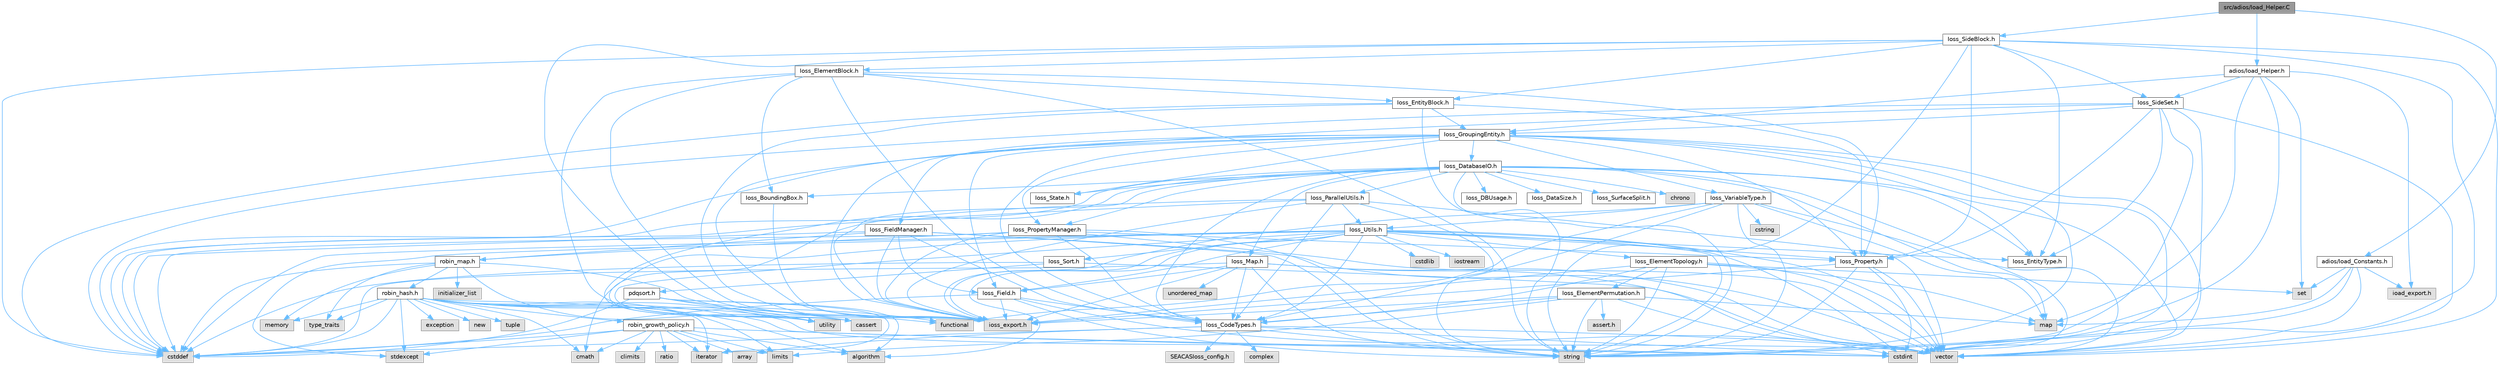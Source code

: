 digraph "src/adios/Ioad_Helper.C"
{
 // INTERACTIVE_SVG=YES
 // LATEX_PDF_SIZE
  bgcolor="transparent";
  edge [fontname=Helvetica,fontsize=10,labelfontname=Helvetica,labelfontsize=10];
  node [fontname=Helvetica,fontsize=10,shape=box,height=0.2,width=0.4];
  Node1 [id="Node000001",label="src/adios/Ioad_Helper.C",height=0.2,width=0.4,color="gray40", fillcolor="grey60", style="filled", fontcolor="black",tooltip=" "];
  Node1 -> Node2 [id="edge1_Node000001_Node000002",color="steelblue1",style="solid",tooltip=" "];
  Node2 [id="Node000002",label="Ioss_SideBlock.h",height=0.2,width=0.4,color="grey40", fillcolor="white", style="filled",URL="$Ioss__SideBlock_8h.html",tooltip=" "];
  Node2 -> Node3 [id="edge2_Node000002_Node000003",color="steelblue1",style="solid",tooltip=" "];
  Node3 [id="Node000003",label="ioss_export.h",height=0.2,width=0.4,color="grey60", fillcolor="#E0E0E0", style="filled",tooltip=" "];
  Node2 -> Node4 [id="edge3_Node000002_Node000004",color="steelblue1",style="solid",tooltip=" "];
  Node4 [id="Node000004",label="Ioss_ElementBlock.h",height=0.2,width=0.4,color="grey40", fillcolor="white", style="filled",URL="$Ioss__ElementBlock_8h.html",tooltip=" "];
  Node4 -> Node3 [id="edge4_Node000004_Node000003",color="steelblue1",style="solid",tooltip=" "];
  Node4 -> Node5 [id="edge5_Node000004_Node000005",color="steelblue1",style="solid",tooltip=" "];
  Node5 [id="Node000005",label="Ioss_BoundingBox.h",height=0.2,width=0.4,color="grey40", fillcolor="white", style="filled",URL="$Ioss__BoundingBox_8h.html",tooltip=" "];
  Node5 -> Node3 [id="edge6_Node000005_Node000003",color="steelblue1",style="solid",tooltip=" "];
  Node4 -> Node6 [id="edge7_Node000004_Node000006",color="steelblue1",style="solid",tooltip=" "];
  Node6 [id="Node000006",label="Ioss_CodeTypes.h",height=0.2,width=0.4,color="grey40", fillcolor="white", style="filled",URL="$Ioss__CodeTypes_8h.html",tooltip=" "];
  Node6 -> Node7 [id="edge8_Node000006_Node000007",color="steelblue1",style="solid",tooltip=" "];
  Node7 [id="Node000007",label="array",height=0.2,width=0.4,color="grey60", fillcolor="#E0E0E0", style="filled",tooltip=" "];
  Node6 -> Node8 [id="edge9_Node000006_Node000008",color="steelblue1",style="solid",tooltip=" "];
  Node8 [id="Node000008",label="cstddef",height=0.2,width=0.4,color="grey60", fillcolor="#E0E0E0", style="filled",tooltip=" "];
  Node6 -> Node9 [id="edge10_Node000006_Node000009",color="steelblue1",style="solid",tooltip=" "];
  Node9 [id="Node000009",label="cstdint",height=0.2,width=0.4,color="grey60", fillcolor="#E0E0E0", style="filled",tooltip=" "];
  Node6 -> Node10 [id="edge11_Node000006_Node000010",color="steelblue1",style="solid",tooltip=" "];
  Node10 [id="Node000010",label="string",height=0.2,width=0.4,color="grey60", fillcolor="#E0E0E0", style="filled",tooltip=" "];
  Node6 -> Node11 [id="edge12_Node000006_Node000011",color="steelblue1",style="solid",tooltip=" "];
  Node11 [id="Node000011",label="vector",height=0.2,width=0.4,color="grey60", fillcolor="#E0E0E0", style="filled",tooltip=" "];
  Node6 -> Node12 [id="edge13_Node000006_Node000012",color="steelblue1",style="solid",tooltip=" "];
  Node12 [id="Node000012",label="SEACASIoss_config.h",height=0.2,width=0.4,color="grey60", fillcolor="#E0E0E0", style="filled",tooltip=" "];
  Node6 -> Node13 [id="edge14_Node000006_Node000013",color="steelblue1",style="solid",tooltip=" "];
  Node13 [id="Node000013",label="complex",height=0.2,width=0.4,color="grey60", fillcolor="#E0E0E0", style="filled",tooltip=" "];
  Node4 -> Node14 [id="edge15_Node000004_Node000014",color="steelblue1",style="solid",tooltip=" "];
  Node14 [id="Node000014",label="Ioss_EntityBlock.h",height=0.2,width=0.4,color="grey40", fillcolor="white", style="filled",URL="$Ioss__EntityBlock_8h.html",tooltip=" "];
  Node14 -> Node3 [id="edge16_Node000014_Node000003",color="steelblue1",style="solid",tooltip=" "];
  Node14 -> Node15 [id="edge17_Node000014_Node000015",color="steelblue1",style="solid",tooltip=" "];
  Node15 [id="Node000015",label="Ioss_GroupingEntity.h",height=0.2,width=0.4,color="grey40", fillcolor="white", style="filled",URL="$Ioss__GroupingEntity_8h.html",tooltip=" "];
  Node15 -> Node3 [id="edge18_Node000015_Node000003",color="steelblue1",style="solid",tooltip=" "];
  Node15 -> Node6 [id="edge19_Node000015_Node000006",color="steelblue1",style="solid",tooltip=" "];
  Node15 -> Node16 [id="edge20_Node000015_Node000016",color="steelblue1",style="solid",tooltip=" "];
  Node16 [id="Node000016",label="Ioss_DatabaseIO.h",height=0.2,width=0.4,color="grey40", fillcolor="white", style="filled",URL="$Ioss__DatabaseIO_8h.html",tooltip=" "];
  Node16 -> Node3 [id="edge21_Node000016_Node000003",color="steelblue1",style="solid",tooltip=" "];
  Node16 -> Node5 [id="edge22_Node000016_Node000005",color="steelblue1",style="solid",tooltip=" "];
  Node16 -> Node6 [id="edge23_Node000016_Node000006",color="steelblue1",style="solid",tooltip=" "];
  Node16 -> Node17 [id="edge24_Node000016_Node000017",color="steelblue1",style="solid",tooltip=" "];
  Node17 [id="Node000017",label="Ioss_DBUsage.h",height=0.2,width=0.4,color="grey40", fillcolor="white", style="filled",URL="$Ioss__DBUsage_8h.html",tooltip=" "];
  Node16 -> Node18 [id="edge25_Node000016_Node000018",color="steelblue1",style="solid",tooltip=" "];
  Node18 [id="Node000018",label="Ioss_DataSize.h",height=0.2,width=0.4,color="grey40", fillcolor="white", style="filled",URL="$Ioss__DataSize_8h.html",tooltip=" "];
  Node16 -> Node19 [id="edge26_Node000016_Node000019",color="steelblue1",style="solid",tooltip=" "];
  Node19 [id="Node000019",label="Ioss_EntityType.h",height=0.2,width=0.4,color="grey40", fillcolor="white", style="filled",URL="$Ioss__EntityType_8h.html",tooltip=" "];
  Node16 -> Node20 [id="edge27_Node000016_Node000020",color="steelblue1",style="solid",tooltip=" "];
  Node20 [id="Node000020",label="Ioss_Map.h",height=0.2,width=0.4,color="grey40", fillcolor="white", style="filled",URL="$Ioss__Map_8h.html",tooltip=" "];
  Node20 -> Node3 [id="edge28_Node000020_Node000003",color="steelblue1",style="solid",tooltip=" "];
  Node20 -> Node6 [id="edge29_Node000020_Node000006",color="steelblue1",style="solid",tooltip=" "];
  Node20 -> Node21 [id="edge30_Node000020_Node000021",color="steelblue1",style="solid",tooltip=" "];
  Node21 [id="Node000021",label="Ioss_Field.h",height=0.2,width=0.4,color="grey40", fillcolor="white", style="filled",URL="$Ioss__Field_8h.html",tooltip=" "];
  Node21 -> Node3 [id="edge31_Node000021_Node000003",color="steelblue1",style="solid",tooltip=" "];
  Node21 -> Node6 [id="edge32_Node000021_Node000006",color="steelblue1",style="solid",tooltip=" "];
  Node21 -> Node8 [id="edge33_Node000021_Node000008",color="steelblue1",style="solid",tooltip=" "];
  Node21 -> Node10 [id="edge34_Node000021_Node000010",color="steelblue1",style="solid",tooltip=" "];
  Node21 -> Node11 [id="edge35_Node000021_Node000011",color="steelblue1",style="solid",tooltip=" "];
  Node20 -> Node8 [id="edge36_Node000020_Node000008",color="steelblue1",style="solid",tooltip=" "];
  Node20 -> Node9 [id="edge37_Node000020_Node000009",color="steelblue1",style="solid",tooltip=" "];
  Node20 -> Node10 [id="edge38_Node000020_Node000010",color="steelblue1",style="solid",tooltip=" "];
  Node20 -> Node11 [id="edge39_Node000020_Node000011",color="steelblue1",style="solid",tooltip=" "];
  Node20 -> Node22 [id="edge40_Node000020_Node000022",color="steelblue1",style="solid",tooltip=" "];
  Node22 [id="Node000022",label="unordered_map",height=0.2,width=0.4,color="grey60", fillcolor="#E0E0E0", style="filled",tooltip=" "];
  Node16 -> Node23 [id="edge41_Node000016_Node000023",color="steelblue1",style="solid",tooltip=" "];
  Node23 [id="Node000023",label="Ioss_ParallelUtils.h",height=0.2,width=0.4,color="grey40", fillcolor="white", style="filled",URL="$Ioss__ParallelUtils_8h.html",tooltip=" "];
  Node23 -> Node3 [id="edge42_Node000023_Node000003",color="steelblue1",style="solid",tooltip=" "];
  Node23 -> Node6 [id="edge43_Node000023_Node000006",color="steelblue1",style="solid",tooltip=" "];
  Node23 -> Node24 [id="edge44_Node000023_Node000024",color="steelblue1",style="solid",tooltip=" "];
  Node24 [id="Node000024",label="Ioss_Utils.h",height=0.2,width=0.4,color="grey40", fillcolor="white", style="filled",URL="$Ioss__Utils_8h.html",tooltip=" "];
  Node24 -> Node3 [id="edge45_Node000024_Node000003",color="steelblue1",style="solid",tooltip=" "];
  Node24 -> Node6 [id="edge46_Node000024_Node000006",color="steelblue1",style="solid",tooltip=" "];
  Node24 -> Node25 [id="edge47_Node000024_Node000025",color="steelblue1",style="solid",tooltip=" "];
  Node25 [id="Node000025",label="Ioss_ElementTopology.h",height=0.2,width=0.4,color="grey40", fillcolor="white", style="filled",URL="$Ioss__ElementTopology_8h.html",tooltip=" "];
  Node25 -> Node3 [id="edge48_Node000025_Node000003",color="steelblue1",style="solid",tooltip=" "];
  Node25 -> Node6 [id="edge49_Node000025_Node000006",color="steelblue1",style="solid",tooltip=" "];
  Node25 -> Node26 [id="edge50_Node000025_Node000026",color="steelblue1",style="solid",tooltip=" "];
  Node26 [id="Node000026",label="Ioss_ElementPermutation.h",height=0.2,width=0.4,color="grey40", fillcolor="white", style="filled",URL="$Ioss__ElementPermutation_8h.html",tooltip=" "];
  Node26 -> Node3 [id="edge51_Node000026_Node000003",color="steelblue1",style="solid",tooltip=" "];
  Node26 -> Node6 [id="edge52_Node000026_Node000006",color="steelblue1",style="solid",tooltip=" "];
  Node26 -> Node27 [id="edge53_Node000026_Node000027",color="steelblue1",style="solid",tooltip=" "];
  Node27 [id="Node000027",label="assert.h",height=0.2,width=0.4,color="grey60", fillcolor="#E0E0E0", style="filled",tooltip=" "];
  Node26 -> Node28 [id="edge54_Node000026_Node000028",color="steelblue1",style="solid",tooltip=" "];
  Node28 [id="Node000028",label="limits",height=0.2,width=0.4,color="grey60", fillcolor="#E0E0E0", style="filled",tooltip=" "];
  Node26 -> Node29 [id="edge55_Node000026_Node000029",color="steelblue1",style="solid",tooltip=" "];
  Node29 [id="Node000029",label="map",height=0.2,width=0.4,color="grey60", fillcolor="#E0E0E0", style="filled",tooltip=" "];
  Node26 -> Node10 [id="edge56_Node000026_Node000010",color="steelblue1",style="solid",tooltip=" "];
  Node26 -> Node11 [id="edge57_Node000026_Node000011",color="steelblue1",style="solid",tooltip=" "];
  Node25 -> Node29 [id="edge58_Node000025_Node000029",color="steelblue1",style="solid",tooltip=" "];
  Node25 -> Node30 [id="edge59_Node000025_Node000030",color="steelblue1",style="solid",tooltip=" "];
  Node30 [id="Node000030",label="set",height=0.2,width=0.4,color="grey60", fillcolor="#E0E0E0", style="filled",tooltip=" "];
  Node25 -> Node10 [id="edge60_Node000025_Node000010",color="steelblue1",style="solid",tooltip=" "];
  Node25 -> Node11 [id="edge61_Node000025_Node000011",color="steelblue1",style="solid",tooltip=" "];
  Node24 -> Node19 [id="edge62_Node000024_Node000019",color="steelblue1",style="solid",tooltip=" "];
  Node24 -> Node21 [id="edge63_Node000024_Node000021",color="steelblue1",style="solid",tooltip=" "];
  Node24 -> Node31 [id="edge64_Node000024_Node000031",color="steelblue1",style="solid",tooltip=" "];
  Node31 [id="Node000031",label="Ioss_Property.h",height=0.2,width=0.4,color="grey40", fillcolor="white", style="filled",URL="$Ioss__Property_8h.html",tooltip=" "];
  Node31 -> Node3 [id="edge65_Node000031_Node000003",color="steelblue1",style="solid",tooltip=" "];
  Node31 -> Node9 [id="edge66_Node000031_Node000009",color="steelblue1",style="solid",tooltip=" "];
  Node31 -> Node10 [id="edge67_Node000031_Node000010",color="steelblue1",style="solid",tooltip=" "];
  Node31 -> Node11 [id="edge68_Node000031_Node000011",color="steelblue1",style="solid",tooltip=" "];
  Node24 -> Node32 [id="edge69_Node000024_Node000032",color="steelblue1",style="solid",tooltip=" "];
  Node32 [id="Node000032",label="Ioss_Sort.h",height=0.2,width=0.4,color="grey40", fillcolor="white", style="filled",URL="$Ioss__Sort_8h.html",tooltip=" "];
  Node32 -> Node33 [id="edge70_Node000032_Node000033",color="steelblue1",style="solid",tooltip=" "];
  Node33 [id="Node000033",label="pdqsort.h",height=0.2,width=0.4,color="grey40", fillcolor="white", style="filled",URL="$pdqsort_8h.html",tooltip=" "];
  Node33 -> Node34 [id="edge71_Node000033_Node000034",color="steelblue1",style="solid",tooltip=" "];
  Node34 [id="Node000034",label="algorithm",height=0.2,width=0.4,color="grey60", fillcolor="#E0E0E0", style="filled",tooltip=" "];
  Node33 -> Node8 [id="edge72_Node000033_Node000008",color="steelblue1",style="solid",tooltip=" "];
  Node33 -> Node35 [id="edge73_Node000033_Node000035",color="steelblue1",style="solid",tooltip=" "];
  Node35 [id="Node000035",label="functional",height=0.2,width=0.4,color="grey60", fillcolor="#E0E0E0", style="filled",tooltip=" "];
  Node33 -> Node36 [id="edge74_Node000033_Node000036",color="steelblue1",style="solid",tooltip=" "];
  Node36 [id="Node000036",label="iterator",height=0.2,width=0.4,color="grey60", fillcolor="#E0E0E0", style="filled",tooltip=" "];
  Node33 -> Node37 [id="edge75_Node000033_Node000037",color="steelblue1",style="solid",tooltip=" "];
  Node37 [id="Node000037",label="utility",height=0.2,width=0.4,color="grey60", fillcolor="#E0E0E0", style="filled",tooltip=" "];
  Node32 -> Node8 [id="edge76_Node000032_Node000008",color="steelblue1",style="solid",tooltip=" "];
  Node32 -> Node11 [id="edge77_Node000032_Node000011",color="steelblue1",style="solid",tooltip=" "];
  Node24 -> Node34 [id="edge78_Node000024_Node000034",color="steelblue1",style="solid",tooltip=" "];
  Node24 -> Node38 [id="edge79_Node000024_Node000038",color="steelblue1",style="solid",tooltip=" "];
  Node38 [id="Node000038",label="cassert",height=0.2,width=0.4,color="grey60", fillcolor="#E0E0E0", style="filled",tooltip=" "];
  Node24 -> Node39 [id="edge80_Node000024_Node000039",color="steelblue1",style="solid",tooltip=" "];
  Node39 [id="Node000039",label="cmath",height=0.2,width=0.4,color="grey60", fillcolor="#E0E0E0", style="filled",tooltip=" "];
  Node24 -> Node8 [id="edge81_Node000024_Node000008",color="steelblue1",style="solid",tooltip=" "];
  Node24 -> Node9 [id="edge82_Node000024_Node000009",color="steelblue1",style="solid",tooltip=" "];
  Node24 -> Node40 [id="edge83_Node000024_Node000040",color="steelblue1",style="solid",tooltip=" "];
  Node40 [id="Node000040",label="cstdlib",height=0.2,width=0.4,color="grey60", fillcolor="#E0E0E0", style="filled",tooltip=" "];
  Node24 -> Node41 [id="edge84_Node000024_Node000041",color="steelblue1",style="solid",tooltip=" "];
  Node41 [id="Node000041",label="iostream",height=0.2,width=0.4,color="grey60", fillcolor="#E0E0E0", style="filled",tooltip=" "];
  Node24 -> Node42 [id="edge85_Node000024_Node000042",color="steelblue1",style="solid",tooltip=" "];
  Node42 [id="Node000042",label="stdexcept",height=0.2,width=0.4,color="grey60", fillcolor="#E0E0E0", style="filled",tooltip=" "];
  Node24 -> Node10 [id="edge86_Node000024_Node000010",color="steelblue1",style="solid",tooltip=" "];
  Node24 -> Node11 [id="edge87_Node000024_Node000011",color="steelblue1",style="solid",tooltip=" "];
  Node23 -> Node38 [id="edge88_Node000023_Node000038",color="steelblue1",style="solid",tooltip=" "];
  Node23 -> Node8 [id="edge89_Node000023_Node000008",color="steelblue1",style="solid",tooltip=" "];
  Node23 -> Node10 [id="edge90_Node000023_Node000010",color="steelblue1",style="solid",tooltip=" "];
  Node23 -> Node11 [id="edge91_Node000023_Node000011",color="steelblue1",style="solid",tooltip=" "];
  Node16 -> Node43 [id="edge92_Node000016_Node000043",color="steelblue1",style="solid",tooltip=" "];
  Node43 [id="Node000043",label="Ioss_PropertyManager.h",height=0.2,width=0.4,color="grey40", fillcolor="white", style="filled",URL="$Ioss__PropertyManager_8h.html",tooltip=" "];
  Node43 -> Node3 [id="edge93_Node000043_Node000003",color="steelblue1",style="solid",tooltip=" "];
  Node43 -> Node6 [id="edge94_Node000043_Node000006",color="steelblue1",style="solid",tooltip=" "];
  Node43 -> Node31 [id="edge95_Node000043_Node000031",color="steelblue1",style="solid",tooltip=" "];
  Node43 -> Node8 [id="edge96_Node000043_Node000008",color="steelblue1",style="solid",tooltip=" "];
  Node43 -> Node10 [id="edge97_Node000043_Node000010",color="steelblue1",style="solid",tooltip=" "];
  Node43 -> Node11 [id="edge98_Node000043_Node000011",color="steelblue1",style="solid",tooltip=" "];
  Node43 -> Node44 [id="edge99_Node000043_Node000044",color="steelblue1",style="solid",tooltip=" "];
  Node44 [id="Node000044",label="robin_map.h",height=0.2,width=0.4,color="grey40", fillcolor="white", style="filled",URL="$robin__map_8h.html",tooltip=" "];
  Node44 -> Node8 [id="edge100_Node000044_Node000008",color="steelblue1",style="solid",tooltip=" "];
  Node44 -> Node35 [id="edge101_Node000044_Node000035",color="steelblue1",style="solid",tooltip=" "];
  Node44 -> Node45 [id="edge102_Node000044_Node000045",color="steelblue1",style="solid",tooltip=" "];
  Node45 [id="Node000045",label="initializer_list",height=0.2,width=0.4,color="grey60", fillcolor="#E0E0E0", style="filled",tooltip=" "];
  Node44 -> Node46 [id="edge103_Node000044_Node000046",color="steelblue1",style="solid",tooltip=" "];
  Node46 [id="Node000046",label="memory",height=0.2,width=0.4,color="grey60", fillcolor="#E0E0E0", style="filled",tooltip=" "];
  Node44 -> Node47 [id="edge104_Node000044_Node000047",color="steelblue1",style="solid",tooltip=" "];
  Node47 [id="Node000047",label="type_traits",height=0.2,width=0.4,color="grey60", fillcolor="#E0E0E0", style="filled",tooltip=" "];
  Node44 -> Node37 [id="edge105_Node000044_Node000037",color="steelblue1",style="solid",tooltip=" "];
  Node44 -> Node48 [id="edge106_Node000044_Node000048",color="steelblue1",style="solid",tooltip=" "];
  Node48 [id="Node000048",label="robin_hash.h",height=0.2,width=0.4,color="grey40", fillcolor="white", style="filled",URL="$robin__hash_8h.html",tooltip=" "];
  Node48 -> Node34 [id="edge107_Node000048_Node000034",color="steelblue1",style="solid",tooltip=" "];
  Node48 -> Node38 [id="edge108_Node000048_Node000038",color="steelblue1",style="solid",tooltip=" "];
  Node48 -> Node39 [id="edge109_Node000048_Node000039",color="steelblue1",style="solid",tooltip=" "];
  Node48 -> Node8 [id="edge110_Node000048_Node000008",color="steelblue1",style="solid",tooltip=" "];
  Node48 -> Node9 [id="edge111_Node000048_Node000009",color="steelblue1",style="solid",tooltip=" "];
  Node48 -> Node49 [id="edge112_Node000048_Node000049",color="steelblue1",style="solid",tooltip=" "];
  Node49 [id="Node000049",label="exception",height=0.2,width=0.4,color="grey60", fillcolor="#E0E0E0", style="filled",tooltip=" "];
  Node48 -> Node36 [id="edge113_Node000048_Node000036",color="steelblue1",style="solid",tooltip=" "];
  Node48 -> Node28 [id="edge114_Node000048_Node000028",color="steelblue1",style="solid",tooltip=" "];
  Node48 -> Node46 [id="edge115_Node000048_Node000046",color="steelblue1",style="solid",tooltip=" "];
  Node48 -> Node50 [id="edge116_Node000048_Node000050",color="steelblue1",style="solid",tooltip=" "];
  Node50 [id="Node000050",label="new",height=0.2,width=0.4,color="grey60", fillcolor="#E0E0E0", style="filled",tooltip=" "];
  Node48 -> Node42 [id="edge117_Node000048_Node000042",color="steelblue1",style="solid",tooltip=" "];
  Node48 -> Node51 [id="edge118_Node000048_Node000051",color="steelblue1",style="solid",tooltip=" "];
  Node51 [id="Node000051",label="tuple",height=0.2,width=0.4,color="grey60", fillcolor="#E0E0E0", style="filled",tooltip=" "];
  Node48 -> Node47 [id="edge119_Node000048_Node000047",color="steelblue1",style="solid",tooltip=" "];
  Node48 -> Node37 [id="edge120_Node000048_Node000037",color="steelblue1",style="solid",tooltip=" "];
  Node48 -> Node11 [id="edge121_Node000048_Node000011",color="steelblue1",style="solid",tooltip=" "];
  Node48 -> Node52 [id="edge122_Node000048_Node000052",color="steelblue1",style="solid",tooltip=" "];
  Node52 [id="Node000052",label="robin_growth_policy.h",height=0.2,width=0.4,color="grey40", fillcolor="white", style="filled",URL="$robin__growth__policy_8h.html",tooltip=" "];
  Node52 -> Node34 [id="edge123_Node000052_Node000034",color="steelblue1",style="solid",tooltip=" "];
  Node52 -> Node7 [id="edge124_Node000052_Node000007",color="steelblue1",style="solid",tooltip=" "];
  Node52 -> Node53 [id="edge125_Node000052_Node000053",color="steelblue1",style="solid",tooltip=" "];
  Node53 [id="Node000053",label="climits",height=0.2,width=0.4,color="grey60", fillcolor="#E0E0E0", style="filled",tooltip=" "];
  Node52 -> Node39 [id="edge126_Node000052_Node000039",color="steelblue1",style="solid",tooltip=" "];
  Node52 -> Node8 [id="edge127_Node000052_Node000008",color="steelblue1",style="solid",tooltip=" "];
  Node52 -> Node9 [id="edge128_Node000052_Node000009",color="steelblue1",style="solid",tooltip=" "];
  Node52 -> Node36 [id="edge129_Node000052_Node000036",color="steelblue1",style="solid",tooltip=" "];
  Node52 -> Node28 [id="edge130_Node000052_Node000028",color="steelblue1",style="solid",tooltip=" "];
  Node52 -> Node54 [id="edge131_Node000052_Node000054",color="steelblue1",style="solid",tooltip=" "];
  Node54 [id="Node000054",label="ratio",height=0.2,width=0.4,color="grey60", fillcolor="#E0E0E0", style="filled",tooltip=" "];
  Node52 -> Node42 [id="edge132_Node000052_Node000042",color="steelblue1",style="solid",tooltip=" "];
  Node16 -> Node55 [id="edge133_Node000016_Node000055",color="steelblue1",style="solid",tooltip=" "];
  Node55 [id="Node000055",label="Ioss_State.h",height=0.2,width=0.4,color="grey40", fillcolor="white", style="filled",URL="$Ioss__State_8h.html",tooltip=" "];
  Node16 -> Node56 [id="edge134_Node000016_Node000056",color="steelblue1",style="solid",tooltip=" "];
  Node56 [id="Node000056",label="Ioss_SurfaceSplit.h",height=0.2,width=0.4,color="grey40", fillcolor="white", style="filled",URL="$Ioss__SurfaceSplit_8h.html",tooltip=" "];
  Node16 -> Node57 [id="edge135_Node000016_Node000057",color="steelblue1",style="solid",tooltip=" "];
  Node57 [id="Node000057",label="chrono",height=0.2,width=0.4,color="grey60", fillcolor="#E0E0E0", style="filled",tooltip=" "];
  Node16 -> Node8 [id="edge136_Node000016_Node000008",color="steelblue1",style="solid",tooltip=" "];
  Node16 -> Node9 [id="edge137_Node000016_Node000009",color="steelblue1",style="solid",tooltip=" "];
  Node16 -> Node29 [id="edge138_Node000016_Node000029",color="steelblue1",style="solid",tooltip=" "];
  Node16 -> Node10 [id="edge139_Node000016_Node000010",color="steelblue1",style="solid",tooltip=" "];
  Node16 -> Node37 [id="edge140_Node000016_Node000037",color="steelblue1",style="solid",tooltip=" "];
  Node16 -> Node11 [id="edge141_Node000016_Node000011",color="steelblue1",style="solid",tooltip=" "];
  Node15 -> Node19 [id="edge142_Node000015_Node000019",color="steelblue1",style="solid",tooltip=" "];
  Node15 -> Node21 [id="edge143_Node000015_Node000021",color="steelblue1",style="solid",tooltip=" "];
  Node15 -> Node58 [id="edge144_Node000015_Node000058",color="steelblue1",style="solid",tooltip=" "];
  Node58 [id="Node000058",label="Ioss_FieldManager.h",height=0.2,width=0.4,color="grey40", fillcolor="white", style="filled",URL="$Ioss__FieldManager_8h.html",tooltip=" "];
  Node58 -> Node3 [id="edge145_Node000058_Node000003",color="steelblue1",style="solid",tooltip=" "];
  Node58 -> Node6 [id="edge146_Node000058_Node000006",color="steelblue1",style="solid",tooltip=" "];
  Node58 -> Node21 [id="edge147_Node000058_Node000021",color="steelblue1",style="solid",tooltip=" "];
  Node58 -> Node8 [id="edge148_Node000058_Node000008",color="steelblue1",style="solid",tooltip=" "];
  Node58 -> Node10 [id="edge149_Node000058_Node000010",color="steelblue1",style="solid",tooltip=" "];
  Node58 -> Node11 [id="edge150_Node000058_Node000011",color="steelblue1",style="solid",tooltip=" "];
  Node58 -> Node44 [id="edge151_Node000058_Node000044",color="steelblue1",style="solid",tooltip=" "];
  Node15 -> Node31 [id="edge152_Node000015_Node000031",color="steelblue1",style="solid",tooltip=" "];
  Node15 -> Node43 [id="edge153_Node000015_Node000043",color="steelblue1",style="solid",tooltip=" "];
  Node15 -> Node55 [id="edge154_Node000015_Node000055",color="steelblue1",style="solid",tooltip=" "];
  Node15 -> Node59 [id="edge155_Node000015_Node000059",color="steelblue1",style="solid",tooltip=" "];
  Node59 [id="Node000059",label="Ioss_VariableType.h",height=0.2,width=0.4,color="grey40", fillcolor="white", style="filled",URL="$Ioss__VariableType_8h.html",tooltip=" "];
  Node59 -> Node3 [id="edge156_Node000059_Node000003",color="steelblue1",style="solid",tooltip=" "];
  Node59 -> Node6 [id="edge157_Node000059_Node000006",color="steelblue1",style="solid",tooltip=" "];
  Node59 -> Node24 [id="edge158_Node000059_Node000024",color="steelblue1",style="solid",tooltip=" "];
  Node59 -> Node60 [id="edge159_Node000059_Node000060",color="steelblue1",style="solid",tooltip=" "];
  Node60 [id="Node000060",label="cstring",height=0.2,width=0.4,color="grey60", fillcolor="#E0E0E0", style="filled",tooltip=" "];
  Node59 -> Node35 [id="edge160_Node000059_Node000035",color="steelblue1",style="solid",tooltip=" "];
  Node59 -> Node29 [id="edge161_Node000059_Node000029",color="steelblue1",style="solid",tooltip=" "];
  Node59 -> Node10 [id="edge162_Node000059_Node000010",color="steelblue1",style="solid",tooltip=" "];
  Node59 -> Node11 [id="edge163_Node000059_Node000011",color="steelblue1",style="solid",tooltip=" "];
  Node15 -> Node8 [id="edge164_Node000015_Node000008",color="steelblue1",style="solid",tooltip=" "];
  Node15 -> Node9 [id="edge165_Node000015_Node000009",color="steelblue1",style="solid",tooltip=" "];
  Node15 -> Node10 [id="edge166_Node000015_Node000010",color="steelblue1",style="solid",tooltip=" "];
  Node15 -> Node11 [id="edge167_Node000015_Node000011",color="steelblue1",style="solid",tooltip=" "];
  Node14 -> Node31 [id="edge168_Node000014_Node000031",color="steelblue1",style="solid",tooltip=" "];
  Node14 -> Node8 [id="edge169_Node000014_Node000008",color="steelblue1",style="solid",tooltip=" "];
  Node14 -> Node10 [id="edge170_Node000014_Node000010",color="steelblue1",style="solid",tooltip=" "];
  Node4 -> Node31 [id="edge171_Node000004_Node000031",color="steelblue1",style="solid",tooltip=" "];
  Node4 -> Node38 [id="edge172_Node000004_Node000038",color="steelblue1",style="solid",tooltip=" "];
  Node4 -> Node10 [id="edge173_Node000004_Node000010",color="steelblue1",style="solid",tooltip=" "];
  Node2 -> Node14 [id="edge174_Node000002_Node000014",color="steelblue1",style="solid",tooltip=" "];
  Node2 -> Node19 [id="edge175_Node000002_Node000019",color="steelblue1",style="solid",tooltip=" "];
  Node2 -> Node31 [id="edge176_Node000002_Node000031",color="steelblue1",style="solid",tooltip=" "];
  Node2 -> Node61 [id="edge177_Node000002_Node000061",color="steelblue1",style="solid",tooltip=" "];
  Node61 [id="Node000061",label="Ioss_SideSet.h",height=0.2,width=0.4,color="grey40", fillcolor="white", style="filled",URL="$Ioss__SideSet_8h.html",tooltip=" "];
  Node61 -> Node3 [id="edge178_Node000061_Node000003",color="steelblue1",style="solid",tooltip=" "];
  Node61 -> Node19 [id="edge179_Node000061_Node000019",color="steelblue1",style="solid",tooltip=" "];
  Node61 -> Node15 [id="edge180_Node000061_Node000015",color="steelblue1",style="solid",tooltip=" "];
  Node61 -> Node31 [id="edge181_Node000061_Node000031",color="steelblue1",style="solid",tooltip=" "];
  Node61 -> Node8 [id="edge182_Node000061_Node000008",color="steelblue1",style="solid",tooltip=" "];
  Node61 -> Node9 [id="edge183_Node000061_Node000009",color="steelblue1",style="solid",tooltip=" "];
  Node61 -> Node10 [id="edge184_Node000061_Node000010",color="steelblue1",style="solid",tooltip=" "];
  Node61 -> Node11 [id="edge185_Node000061_Node000011",color="steelblue1",style="solid",tooltip=" "];
  Node2 -> Node8 [id="edge186_Node000002_Node000008",color="steelblue1",style="solid",tooltip=" "];
  Node2 -> Node9 [id="edge187_Node000002_Node000009",color="steelblue1",style="solid",tooltip=" "];
  Node2 -> Node10 [id="edge188_Node000002_Node000010",color="steelblue1",style="solid",tooltip=" "];
  Node2 -> Node11 [id="edge189_Node000002_Node000011",color="steelblue1",style="solid",tooltip=" "];
  Node1 -> Node62 [id="edge190_Node000001_Node000062",color="steelblue1",style="solid",tooltip=" "];
  Node62 [id="Node000062",label="adios/Ioad_Constants.h",height=0.2,width=0.4,color="grey40", fillcolor="white", style="filled",URL="$Ioad__Constants_8h.html",tooltip=" "];
  Node62 -> Node63 [id="edge191_Node000062_Node000063",color="steelblue1",style="solid",tooltip=" "];
  Node63 [id="Node000063",label="ioad_export.h",height=0.2,width=0.4,color="grey60", fillcolor="#E0E0E0", style="filled",tooltip=" "];
  Node62 -> Node29 [id="edge192_Node000062_Node000029",color="steelblue1",style="solid",tooltip=" "];
  Node62 -> Node30 [id="edge193_Node000062_Node000030",color="steelblue1",style="solid",tooltip=" "];
  Node62 -> Node10 [id="edge194_Node000062_Node000010",color="steelblue1",style="solid",tooltip=" "];
  Node62 -> Node11 [id="edge195_Node000062_Node000011",color="steelblue1",style="solid",tooltip=" "];
  Node1 -> Node64 [id="edge196_Node000001_Node000064",color="steelblue1",style="solid",tooltip=" "];
  Node64 [id="Node000064",label="adios/Ioad_Helper.h",height=0.2,width=0.4,color="grey40", fillcolor="white", style="filled",URL="$Ioad__Helper_8h.html",tooltip=" "];
  Node64 -> Node63 [id="edge197_Node000064_Node000063",color="steelblue1",style="solid",tooltip=" "];
  Node64 -> Node29 [id="edge198_Node000064_Node000029",color="steelblue1",style="solid",tooltip=" "];
  Node64 -> Node30 [id="edge199_Node000064_Node000030",color="steelblue1",style="solid",tooltip=" "];
  Node64 -> Node10 [id="edge200_Node000064_Node000010",color="steelblue1",style="solid",tooltip=" "];
  Node64 -> Node15 [id="edge201_Node000064_Node000015",color="steelblue1",style="solid",tooltip=" "];
  Node64 -> Node61 [id="edge202_Node000064_Node000061",color="steelblue1",style="solid",tooltip=" "];
}
